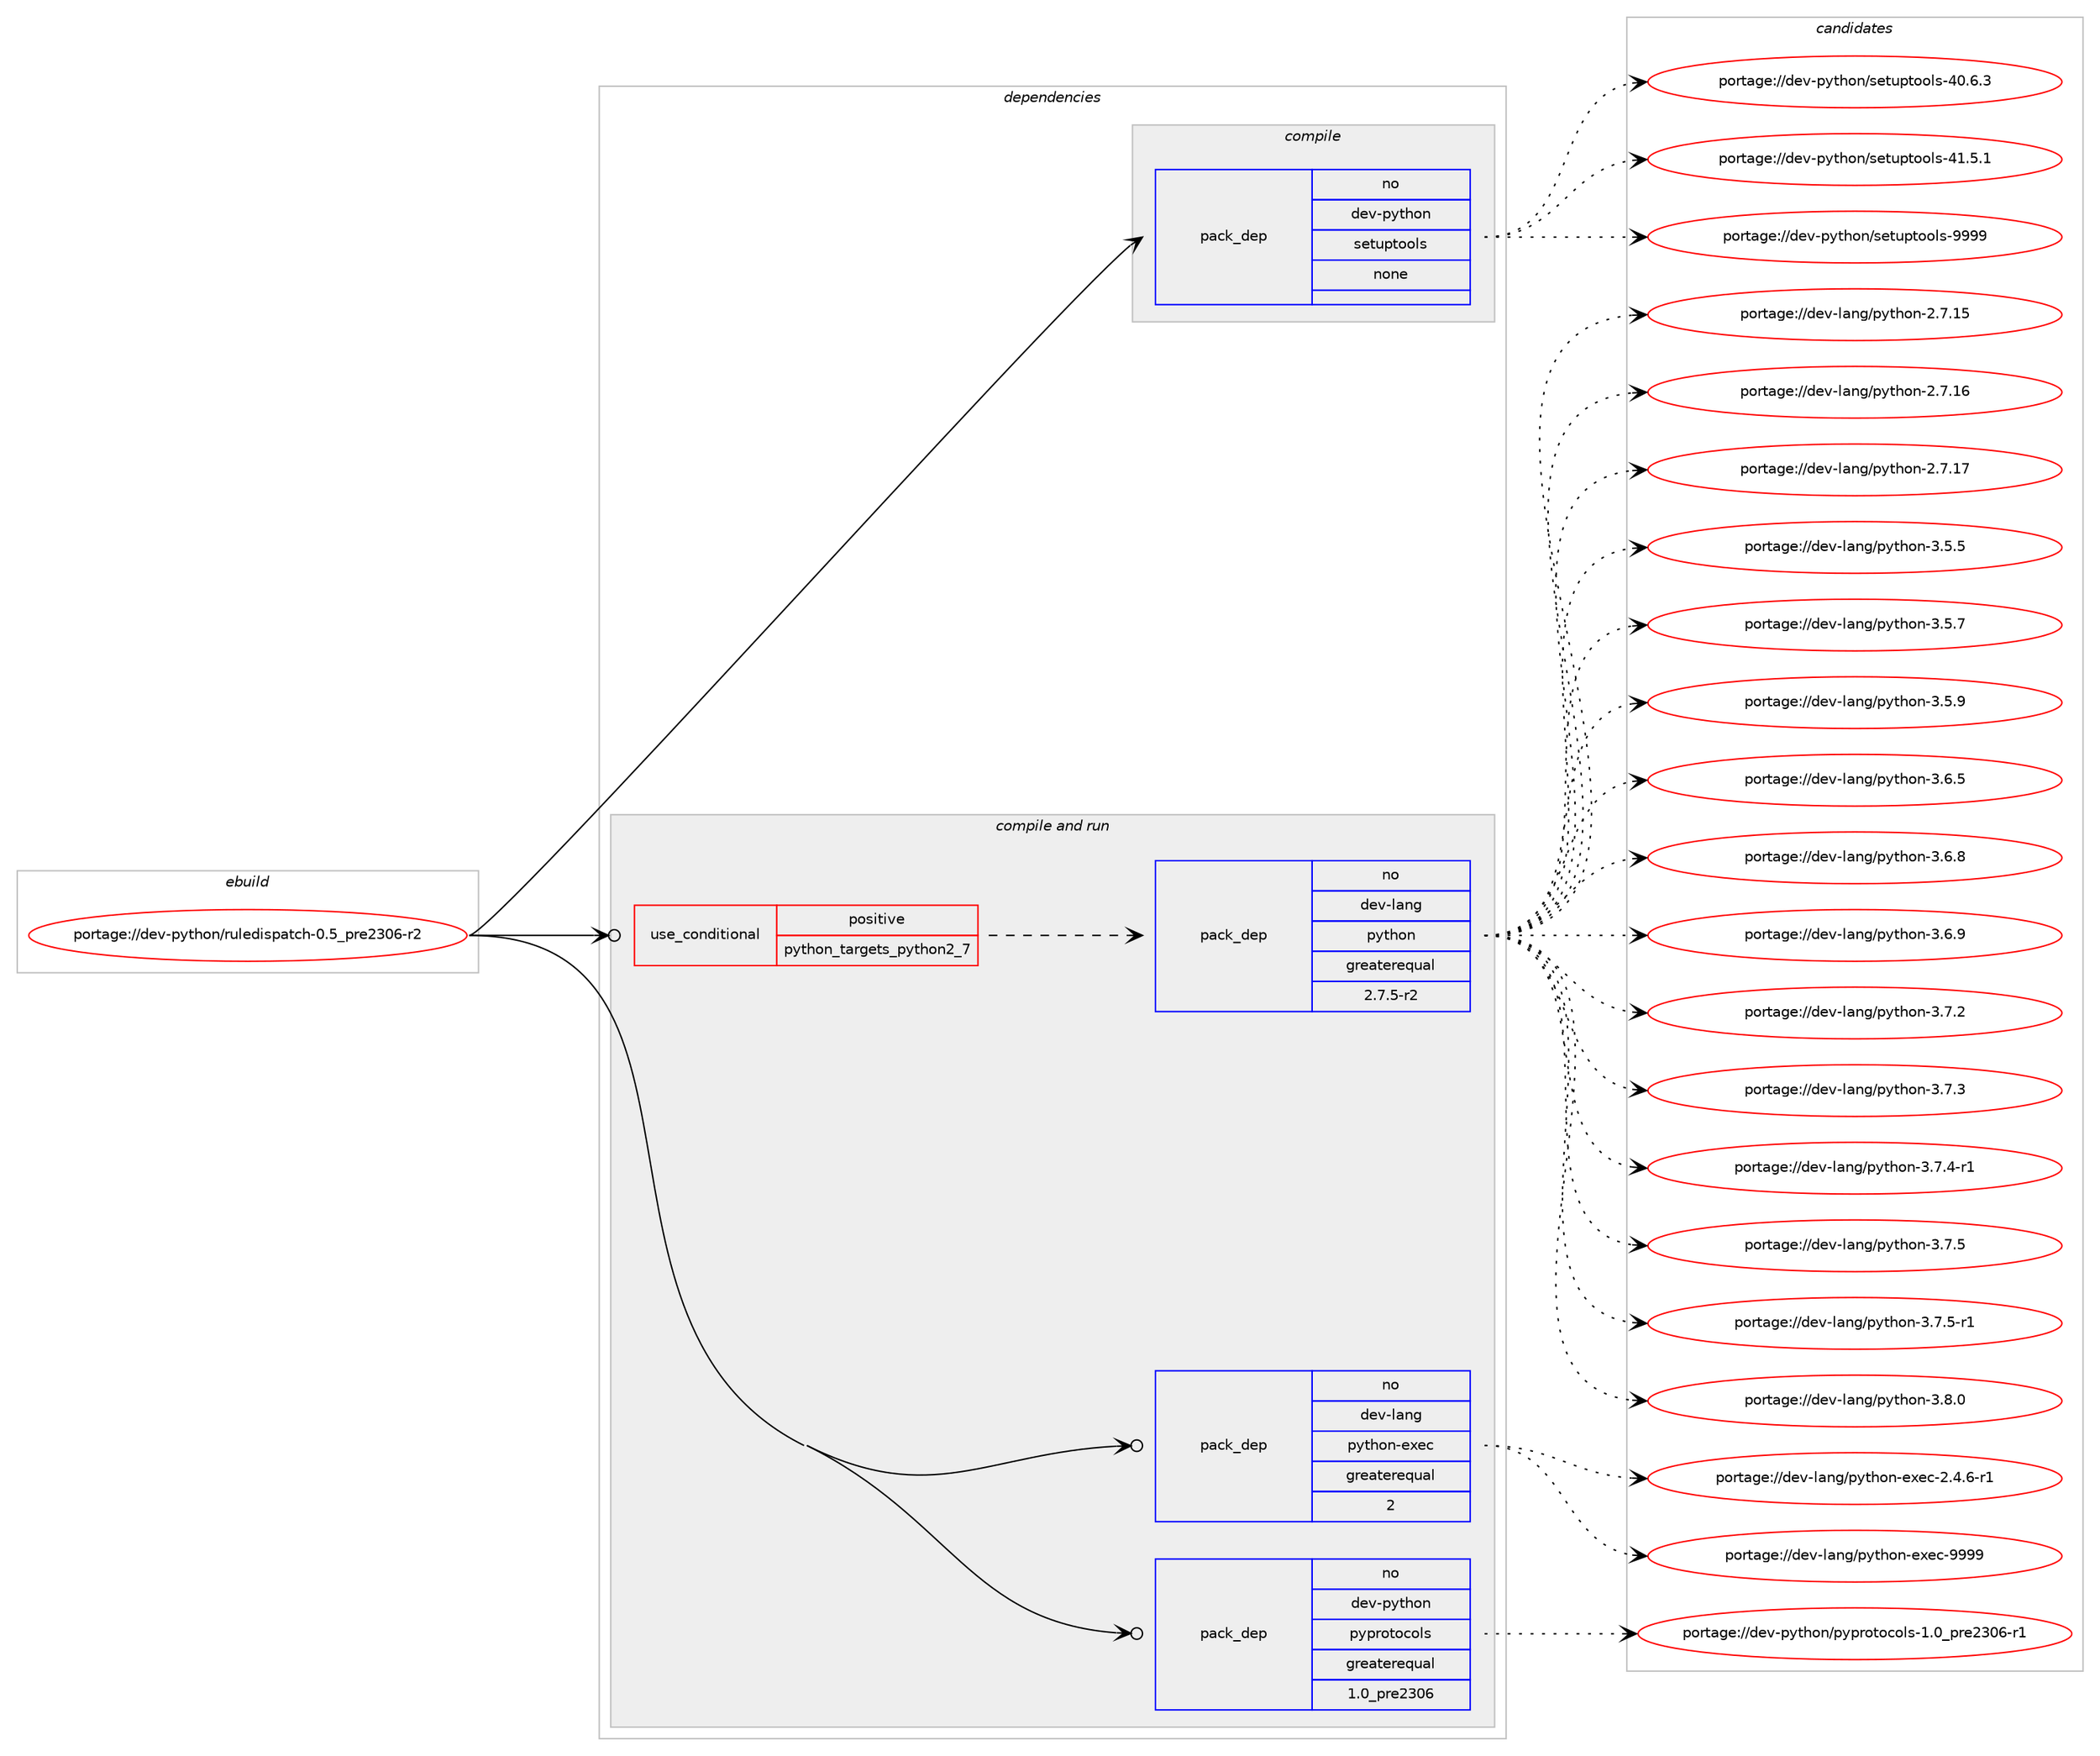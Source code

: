 digraph prolog {

# *************
# Graph options
# *************

newrank=true;
concentrate=true;
compound=true;
graph [rankdir=LR,fontname=Helvetica,fontsize=10,ranksep=1.5];#, ranksep=2.5, nodesep=0.2];
edge  [arrowhead=vee];
node  [fontname=Helvetica,fontsize=10];

# **********
# The ebuild
# **********

subgraph cluster_leftcol {
color=gray;
rank=same;
label=<<i>ebuild</i>>;
id [label="portage://dev-python/ruledispatch-0.5_pre2306-r2", color=red, width=4, href="../dev-python/ruledispatch-0.5_pre2306-r2.svg"];
}

# ****************
# The dependencies
# ****************

subgraph cluster_midcol {
color=gray;
label=<<i>dependencies</i>>;
subgraph cluster_compile {
fillcolor="#eeeeee";
style=filled;
label=<<i>compile</i>>;
subgraph pack129550 {
dependency171250 [label=<<TABLE BORDER="0" CELLBORDER="1" CELLSPACING="0" CELLPADDING="4" WIDTH="220"><TR><TD ROWSPAN="6" CELLPADDING="30">pack_dep</TD></TR><TR><TD WIDTH="110">no</TD></TR><TR><TD>dev-python</TD></TR><TR><TD>setuptools</TD></TR><TR><TD>none</TD></TR><TR><TD></TD></TR></TABLE>>, shape=none, color=blue];
}
id:e -> dependency171250:w [weight=20,style="solid",arrowhead="vee"];
}
subgraph cluster_compileandrun {
fillcolor="#eeeeee";
style=filled;
label=<<i>compile and run</i>>;
subgraph cond38299 {
dependency171251 [label=<<TABLE BORDER="0" CELLBORDER="1" CELLSPACING="0" CELLPADDING="4"><TR><TD ROWSPAN="3" CELLPADDING="10">use_conditional</TD></TR><TR><TD>positive</TD></TR><TR><TD>python_targets_python2_7</TD></TR></TABLE>>, shape=none, color=red];
subgraph pack129551 {
dependency171252 [label=<<TABLE BORDER="0" CELLBORDER="1" CELLSPACING="0" CELLPADDING="4" WIDTH="220"><TR><TD ROWSPAN="6" CELLPADDING="30">pack_dep</TD></TR><TR><TD WIDTH="110">no</TD></TR><TR><TD>dev-lang</TD></TR><TR><TD>python</TD></TR><TR><TD>greaterequal</TD></TR><TR><TD>2.7.5-r2</TD></TR></TABLE>>, shape=none, color=blue];
}
dependency171251:e -> dependency171252:w [weight=20,style="dashed",arrowhead="vee"];
}
id:e -> dependency171251:w [weight=20,style="solid",arrowhead="odotvee"];
subgraph pack129552 {
dependency171253 [label=<<TABLE BORDER="0" CELLBORDER="1" CELLSPACING="0" CELLPADDING="4" WIDTH="220"><TR><TD ROWSPAN="6" CELLPADDING="30">pack_dep</TD></TR><TR><TD WIDTH="110">no</TD></TR><TR><TD>dev-lang</TD></TR><TR><TD>python-exec</TD></TR><TR><TD>greaterequal</TD></TR><TR><TD>2</TD></TR></TABLE>>, shape=none, color=blue];
}
id:e -> dependency171253:w [weight=20,style="solid",arrowhead="odotvee"];
subgraph pack129553 {
dependency171254 [label=<<TABLE BORDER="0" CELLBORDER="1" CELLSPACING="0" CELLPADDING="4" WIDTH="220"><TR><TD ROWSPAN="6" CELLPADDING="30">pack_dep</TD></TR><TR><TD WIDTH="110">no</TD></TR><TR><TD>dev-python</TD></TR><TR><TD>pyprotocols</TD></TR><TR><TD>greaterequal</TD></TR><TR><TD>1.0_pre2306</TD></TR></TABLE>>, shape=none, color=blue];
}
id:e -> dependency171254:w [weight=20,style="solid",arrowhead="odotvee"];
}
subgraph cluster_run {
fillcolor="#eeeeee";
style=filled;
label=<<i>run</i>>;
}
}

# **************
# The candidates
# **************

subgraph cluster_choices {
rank=same;
color=gray;
label=<<i>candidates</i>>;

subgraph choice129550 {
color=black;
nodesep=1;
choiceportage100101118451121211161041111104711510111611711211611111110811545524846544651 [label="portage://dev-python/setuptools-40.6.3", color=red, width=4,href="../dev-python/setuptools-40.6.3.svg"];
choiceportage100101118451121211161041111104711510111611711211611111110811545524946534649 [label="portage://dev-python/setuptools-41.5.1", color=red, width=4,href="../dev-python/setuptools-41.5.1.svg"];
choiceportage10010111845112121116104111110471151011161171121161111111081154557575757 [label="portage://dev-python/setuptools-9999", color=red, width=4,href="../dev-python/setuptools-9999.svg"];
dependency171250:e -> choiceportage100101118451121211161041111104711510111611711211611111110811545524846544651:w [style=dotted,weight="100"];
dependency171250:e -> choiceportage100101118451121211161041111104711510111611711211611111110811545524946534649:w [style=dotted,weight="100"];
dependency171250:e -> choiceportage10010111845112121116104111110471151011161171121161111111081154557575757:w [style=dotted,weight="100"];
}
subgraph choice129551 {
color=black;
nodesep=1;
choiceportage10010111845108971101034711212111610411111045504655464953 [label="portage://dev-lang/python-2.7.15", color=red, width=4,href="../dev-lang/python-2.7.15.svg"];
choiceportage10010111845108971101034711212111610411111045504655464954 [label="portage://dev-lang/python-2.7.16", color=red, width=4,href="../dev-lang/python-2.7.16.svg"];
choiceportage10010111845108971101034711212111610411111045504655464955 [label="portage://dev-lang/python-2.7.17", color=red, width=4,href="../dev-lang/python-2.7.17.svg"];
choiceportage100101118451089711010347112121116104111110455146534653 [label="portage://dev-lang/python-3.5.5", color=red, width=4,href="../dev-lang/python-3.5.5.svg"];
choiceportage100101118451089711010347112121116104111110455146534655 [label="portage://dev-lang/python-3.5.7", color=red, width=4,href="../dev-lang/python-3.5.7.svg"];
choiceportage100101118451089711010347112121116104111110455146534657 [label="portage://dev-lang/python-3.5.9", color=red, width=4,href="../dev-lang/python-3.5.9.svg"];
choiceportage100101118451089711010347112121116104111110455146544653 [label="portage://dev-lang/python-3.6.5", color=red, width=4,href="../dev-lang/python-3.6.5.svg"];
choiceportage100101118451089711010347112121116104111110455146544656 [label="portage://dev-lang/python-3.6.8", color=red, width=4,href="../dev-lang/python-3.6.8.svg"];
choiceportage100101118451089711010347112121116104111110455146544657 [label="portage://dev-lang/python-3.6.9", color=red, width=4,href="../dev-lang/python-3.6.9.svg"];
choiceportage100101118451089711010347112121116104111110455146554650 [label="portage://dev-lang/python-3.7.2", color=red, width=4,href="../dev-lang/python-3.7.2.svg"];
choiceportage100101118451089711010347112121116104111110455146554651 [label="portage://dev-lang/python-3.7.3", color=red, width=4,href="../dev-lang/python-3.7.3.svg"];
choiceportage1001011184510897110103471121211161041111104551465546524511449 [label="portage://dev-lang/python-3.7.4-r1", color=red, width=4,href="../dev-lang/python-3.7.4-r1.svg"];
choiceportage100101118451089711010347112121116104111110455146554653 [label="portage://dev-lang/python-3.7.5", color=red, width=4,href="../dev-lang/python-3.7.5.svg"];
choiceportage1001011184510897110103471121211161041111104551465546534511449 [label="portage://dev-lang/python-3.7.5-r1", color=red, width=4,href="../dev-lang/python-3.7.5-r1.svg"];
choiceportage100101118451089711010347112121116104111110455146564648 [label="portage://dev-lang/python-3.8.0", color=red, width=4,href="../dev-lang/python-3.8.0.svg"];
dependency171252:e -> choiceportage10010111845108971101034711212111610411111045504655464953:w [style=dotted,weight="100"];
dependency171252:e -> choiceportage10010111845108971101034711212111610411111045504655464954:w [style=dotted,weight="100"];
dependency171252:e -> choiceportage10010111845108971101034711212111610411111045504655464955:w [style=dotted,weight="100"];
dependency171252:e -> choiceportage100101118451089711010347112121116104111110455146534653:w [style=dotted,weight="100"];
dependency171252:e -> choiceportage100101118451089711010347112121116104111110455146534655:w [style=dotted,weight="100"];
dependency171252:e -> choiceportage100101118451089711010347112121116104111110455146534657:w [style=dotted,weight="100"];
dependency171252:e -> choiceportage100101118451089711010347112121116104111110455146544653:w [style=dotted,weight="100"];
dependency171252:e -> choiceportage100101118451089711010347112121116104111110455146544656:w [style=dotted,weight="100"];
dependency171252:e -> choiceportage100101118451089711010347112121116104111110455146544657:w [style=dotted,weight="100"];
dependency171252:e -> choiceportage100101118451089711010347112121116104111110455146554650:w [style=dotted,weight="100"];
dependency171252:e -> choiceportage100101118451089711010347112121116104111110455146554651:w [style=dotted,weight="100"];
dependency171252:e -> choiceportage1001011184510897110103471121211161041111104551465546524511449:w [style=dotted,weight="100"];
dependency171252:e -> choiceportage100101118451089711010347112121116104111110455146554653:w [style=dotted,weight="100"];
dependency171252:e -> choiceportage1001011184510897110103471121211161041111104551465546534511449:w [style=dotted,weight="100"];
dependency171252:e -> choiceportage100101118451089711010347112121116104111110455146564648:w [style=dotted,weight="100"];
}
subgraph choice129552 {
color=black;
nodesep=1;
choiceportage10010111845108971101034711212111610411111045101120101994550465246544511449 [label="portage://dev-lang/python-exec-2.4.6-r1", color=red, width=4,href="../dev-lang/python-exec-2.4.6-r1.svg"];
choiceportage10010111845108971101034711212111610411111045101120101994557575757 [label="portage://dev-lang/python-exec-9999", color=red, width=4,href="../dev-lang/python-exec-9999.svg"];
dependency171253:e -> choiceportage10010111845108971101034711212111610411111045101120101994550465246544511449:w [style=dotted,weight="100"];
dependency171253:e -> choiceportage10010111845108971101034711212111610411111045101120101994557575757:w [style=dotted,weight="100"];
}
subgraph choice129553 {
color=black;
nodesep=1;
choiceportage1001011184511212111610411111047112121112114111116111991111081154549464895112114101505148544511449 [label="portage://dev-python/pyprotocols-1.0_pre2306-r1", color=red, width=4,href="../dev-python/pyprotocols-1.0_pre2306-r1.svg"];
dependency171254:e -> choiceportage1001011184511212111610411111047112121112114111116111991111081154549464895112114101505148544511449:w [style=dotted,weight="100"];
}
}

}

